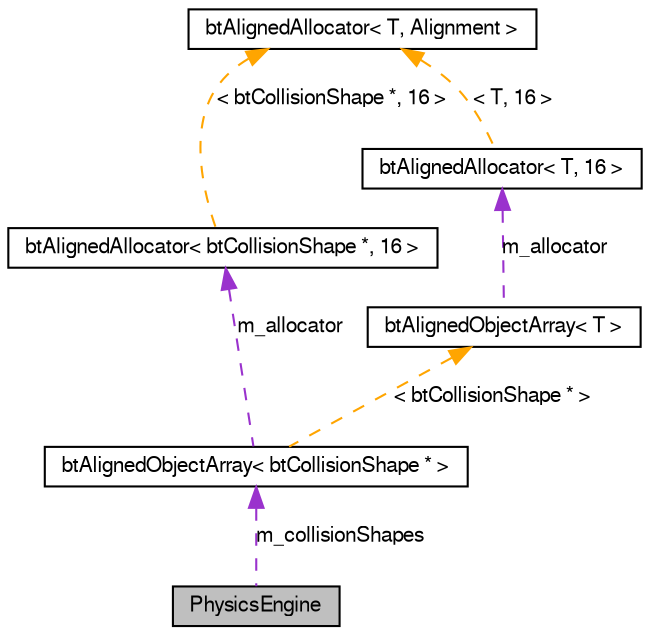 digraph G
{
  bgcolor="transparent";
  edge [fontname="FreeSans",fontsize=10,labelfontname="FreeSans",labelfontsize=10];
  node [fontname="FreeSans",fontsize=10,shape=record];
  Node1 [label="PhysicsEngine",height=0.2,width=0.4,color="black", fillcolor="grey75", style="filled" fontcolor="black"];
  Node2 -> Node1 [dir=back,color="darkorchid3",fontsize=10,style="dashed",label="m_collisionShapes"];
  Node2 [label="btAlignedObjectArray\< btCollisionShape * \>",height=0.2,width=0.4,color="black",URL="$classbt_aligned_object_array.html"];
  Node3 -> Node2 [dir=back,color="darkorchid3",fontsize=10,style="dashed",label="m_allocator"];
  Node3 [label="btAlignedAllocator\< btCollisionShape *, 16 \>",height=0.2,width=0.4,color="black",URL="$classbt_aligned_allocator.html"];
  Node4 -> Node3 [dir=back,color="orange",fontsize=10,style="dashed",label="\< btCollisionShape *, 16 \>"];
  Node4 [label="btAlignedAllocator\< T, Alignment \>",height=0.2,width=0.4,color="black",URL="$classbt_aligned_allocator.html"];
  Node5 -> Node2 [dir=back,color="orange",fontsize=10,style="dashed",label="\< btCollisionShape * \>"];
  Node5 [label="btAlignedObjectArray\< T \>",height=0.2,width=0.4,color="black",URL="$classbt_aligned_object_array.html"];
  Node6 -> Node5 [dir=back,color="darkorchid3",fontsize=10,style="dashed",label="m_allocator"];
  Node6 [label="btAlignedAllocator\< T, 16 \>",height=0.2,width=0.4,color="black",URL="$classbt_aligned_allocator.html"];
  Node4 -> Node6 [dir=back,color="orange",fontsize=10,style="dashed",label="\< T, 16 \>"];
}
